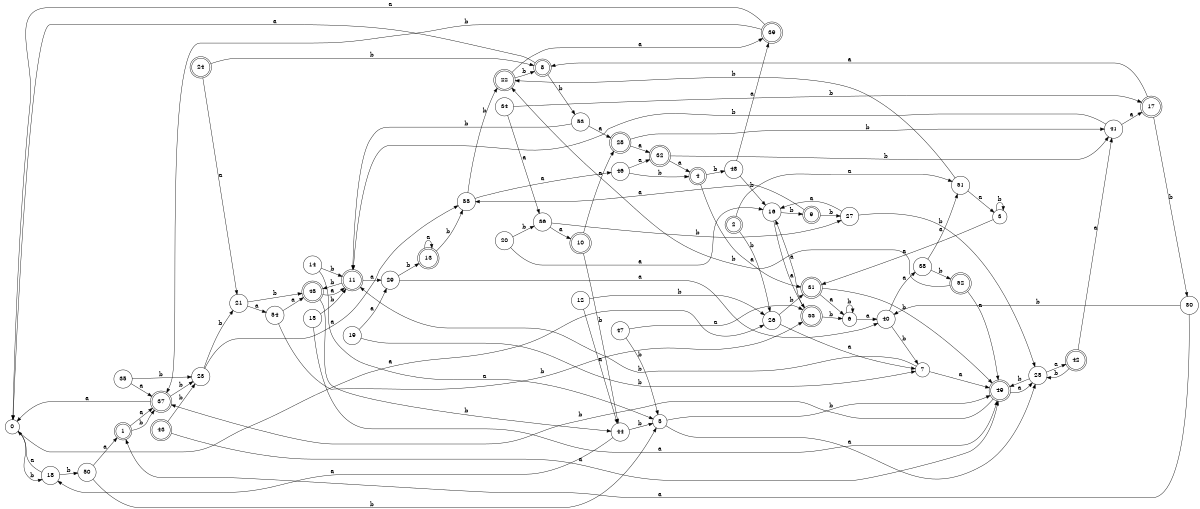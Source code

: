 digraph n45_8 {
__start0 [label="" shape="none"];

rankdir=LR;
size="8,5";

s0 [style="filled", color="black", fillcolor="white" shape="circle", label="0"];
s1 [style="rounded,filled", color="black", fillcolor="white" shape="doublecircle", label="1"];
s2 [style="rounded,filled", color="black", fillcolor="white" shape="doublecircle", label="2"];
s3 [style="filled", color="black", fillcolor="white" shape="circle", label="3"];
s4 [style="rounded,filled", color="black", fillcolor="white" shape="doublecircle", label="4"];
s5 [style="filled", color="black", fillcolor="white" shape="circle", label="5"];
s6 [style="filled", color="black", fillcolor="white" shape="circle", label="6"];
s7 [style="filled", color="black", fillcolor="white" shape="circle", label="7"];
s8 [style="rounded,filled", color="black", fillcolor="white" shape="doublecircle", label="8"];
s9 [style="rounded,filled", color="black", fillcolor="white" shape="doublecircle", label="9"];
s10 [style="rounded,filled", color="black", fillcolor="white" shape="doublecircle", label="10"];
s11 [style="rounded,filled", color="black", fillcolor="white" shape="doublecircle", label="11"];
s12 [style="filled", color="black", fillcolor="white" shape="circle", label="12"];
s13 [style="rounded,filled", color="black", fillcolor="white" shape="doublecircle", label="13"];
s14 [style="filled", color="black", fillcolor="white" shape="circle", label="14"];
s15 [style="filled", color="black", fillcolor="white" shape="circle", label="15"];
s16 [style="filled", color="black", fillcolor="white" shape="circle", label="16"];
s17 [style="rounded,filled", color="black", fillcolor="white" shape="doublecircle", label="17"];
s18 [style="filled", color="black", fillcolor="white" shape="circle", label="18"];
s19 [style="filled", color="black", fillcolor="white" shape="circle", label="19"];
s20 [style="filled", color="black", fillcolor="white" shape="circle", label="20"];
s21 [style="filled", color="black", fillcolor="white" shape="circle", label="21"];
s22 [style="rounded,filled", color="black", fillcolor="white" shape="doublecircle", label="22"];
s23 [style="filled", color="black", fillcolor="white" shape="circle", label="23"];
s24 [style="rounded,filled", color="black", fillcolor="white" shape="doublecircle", label="24"];
s25 [style="filled", color="black", fillcolor="white" shape="circle", label="25"];
s26 [style="filled", color="black", fillcolor="white" shape="circle", label="26"];
s27 [style="filled", color="black", fillcolor="white" shape="circle", label="27"];
s28 [style="rounded,filled", color="black", fillcolor="white" shape="doublecircle", label="28"];
s29 [style="filled", color="black", fillcolor="white" shape="circle", label="29"];
s30 [style="filled", color="black", fillcolor="white" shape="circle", label="30"];
s31 [style="rounded,filled", color="black", fillcolor="white" shape="doublecircle", label="31"];
s32 [style="rounded,filled", color="black", fillcolor="white" shape="doublecircle", label="32"];
s33 [style="rounded,filled", color="black", fillcolor="white" shape="doublecircle", label="33"];
s34 [style="filled", color="black", fillcolor="white" shape="circle", label="34"];
s35 [style="filled", color="black", fillcolor="white" shape="circle", label="35"];
s36 [style="filled", color="black", fillcolor="white" shape="circle", label="36"];
s37 [style="rounded,filled", color="black", fillcolor="white" shape="doublecircle", label="37"];
s38 [style="filled", color="black", fillcolor="white" shape="circle", label="38"];
s39 [style="rounded,filled", color="black", fillcolor="white" shape="doublecircle", label="39"];
s40 [style="filled", color="black", fillcolor="white" shape="circle", label="40"];
s41 [style="filled", color="black", fillcolor="white" shape="circle", label="41"];
s42 [style="rounded,filled", color="black", fillcolor="white" shape="doublecircle", label="42"];
s43 [style="rounded,filled", color="black", fillcolor="white" shape="doublecircle", label="43"];
s44 [style="filled", color="black", fillcolor="white" shape="circle", label="44"];
s45 [style="rounded,filled", color="black", fillcolor="white" shape="doublecircle", label="45"];
s46 [style="filled", color="black", fillcolor="white" shape="circle", label="46"];
s47 [style="filled", color="black", fillcolor="white" shape="circle", label="47"];
s48 [style="filled", color="black", fillcolor="white" shape="circle", label="48"];
s49 [style="rounded,filled", color="black", fillcolor="white" shape="doublecircle", label="49"];
s50 [style="filled", color="black", fillcolor="white" shape="circle", label="50"];
s51 [style="filled", color="black", fillcolor="white" shape="circle", label="51"];
s52 [style="rounded,filled", color="black", fillcolor="white" shape="doublecircle", label="52"];
s53 [style="filled", color="black", fillcolor="white" shape="circle", label="53"];
s54 [style="filled", color="black", fillcolor="white" shape="circle", label="54"];
s55 [style="filled", color="black", fillcolor="white" shape="circle", label="55"];
s0 -> s26 [label="a"];
s0 -> s18 [label="b"];
s1 -> s37 [label="a"];
s1 -> s37 [label="b"];
s2 -> s51 [label="a"];
s2 -> s26 [label="b"];
s3 -> s31 [label="a"];
s3 -> s3 [label="b"];
s4 -> s31 [label="a"];
s4 -> s48 [label="b"];
s5 -> s25 [label="a"];
s5 -> s49 [label="b"];
s6 -> s40 [label="a"];
s6 -> s6 [label="b"];
s7 -> s49 [label="a"];
s7 -> s11 [label="b"];
s8 -> s0 [label="a"];
s8 -> s53 [label="b"];
s9 -> s55 [label="a"];
s9 -> s27 [label="b"];
s10 -> s28 [label="a"];
s10 -> s44 [label="b"];
s11 -> s29 [label="a"];
s11 -> s45 [label="b"];
s12 -> s44 [label="a"];
s12 -> s26 [label="b"];
s13 -> s13 [label="a"];
s13 -> s55 [label="b"];
s14 -> s5 [label="a"];
s14 -> s11 [label="b"];
s15 -> s49 [label="a"];
s15 -> s11 [label="b"];
s16 -> s33 [label="a"];
s16 -> s9 [label="b"];
s17 -> s8 [label="a"];
s17 -> s30 [label="b"];
s18 -> s0 [label="a"];
s18 -> s50 [label="b"];
s19 -> s29 [label="a"];
s19 -> s7 [label="b"];
s20 -> s16 [label="a"];
s20 -> s36 [label="b"];
s21 -> s54 [label="a"];
s21 -> s45 [label="b"];
s22 -> s39 [label="a"];
s22 -> s8 [label="b"];
s23 -> s55 [label="a"];
s23 -> s21 [label="b"];
s24 -> s21 [label="a"];
s24 -> s8 [label="b"];
s25 -> s42 [label="a"];
s25 -> s49 [label="b"];
s26 -> s7 [label="a"];
s26 -> s31 [label="b"];
s27 -> s16 [label="a"];
s27 -> s25 [label="b"];
s28 -> s32 [label="a"];
s28 -> s41 [label="b"];
s29 -> s40 [label="a"];
s29 -> s13 [label="b"];
s30 -> s1 [label="a"];
s30 -> s40 [label="b"];
s31 -> s6 [label="a"];
s31 -> s49 [label="b"];
s32 -> s4 [label="a"];
s32 -> s41 [label="b"];
s33 -> s16 [label="a"];
s33 -> s6 [label="b"];
s34 -> s36 [label="a"];
s34 -> s17 [label="b"];
s35 -> s37 [label="a"];
s35 -> s23 [label="b"];
s36 -> s10 [label="a"];
s36 -> s27 [label="b"];
s37 -> s0 [label="a"];
s37 -> s23 [label="b"];
s38 -> s51 [label="a"];
s38 -> s52 [label="b"];
s39 -> s0 [label="a"];
s39 -> s37 [label="b"];
s40 -> s38 [label="a"];
s40 -> s7 [label="b"];
s41 -> s17 [label="a"];
s41 -> s11 [label="b"];
s42 -> s41 [label="a"];
s42 -> s25 [label="b"];
s43 -> s49 [label="a"];
s43 -> s23 [label="b"];
s44 -> s18 [label="a"];
s44 -> s5 [label="b"];
s45 -> s11 [label="a"];
s45 -> s44 [label="b"];
s46 -> s32 [label="a"];
s46 -> s4 [label="b"];
s47 -> s33 [label="a"];
s47 -> s5 [label="b"];
s48 -> s39 [label="a"];
s48 -> s16 [label="b"];
s49 -> s25 [label="a"];
s49 -> s37 [label="b"];
s50 -> s1 [label="a"];
s50 -> s5 [label="b"];
s51 -> s3 [label="a"];
s51 -> s22 [label="b"];
s52 -> s49 [label="a"];
s52 -> s22 [label="b"];
s53 -> s28 [label="a"];
s53 -> s11 [label="b"];
s54 -> s45 [label="a"];
s54 -> s33 [label="b"];
s55 -> s46 [label="a"];
s55 -> s22 [label="b"];

}